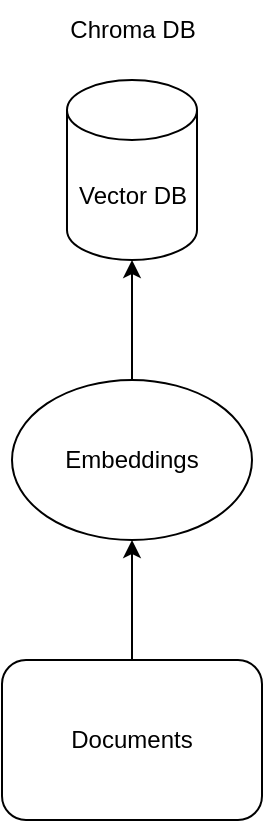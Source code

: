 <mxfile version="25.0.3">
  <diagram id="C5RBs43oDa-KdzZeNtuy" name="Page-1">
    <mxGraphModel dx="1674" dy="750" grid="1" gridSize="10" guides="1" tooltips="1" connect="1" arrows="1" fold="1" page="1" pageScale="1" pageWidth="827" pageHeight="1169" math="0" shadow="0">
      <root>
        <mxCell id="WIyWlLk6GJQsqaUBKTNV-0" />
        <mxCell id="WIyWlLk6GJQsqaUBKTNV-1" parent="WIyWlLk6GJQsqaUBKTNV-0" />
        <mxCell id="ORhU1XM5uyNUmvRX6ED5-3" value="" style="edgeStyle=orthogonalEdgeStyle;rounded=0;orthogonalLoop=1;jettySize=auto;html=1;" edge="1" parent="WIyWlLk6GJQsqaUBKTNV-1" source="ORhU1XM5uyNUmvRX6ED5-0" target="ORhU1XM5uyNUmvRX6ED5-2">
          <mxGeometry relative="1" as="geometry" />
        </mxCell>
        <mxCell id="ORhU1XM5uyNUmvRX6ED5-0" value="Documents" style="rounded=1;whiteSpace=wrap;html=1;" vertex="1" parent="WIyWlLk6GJQsqaUBKTNV-1">
          <mxGeometry x="110" y="450" width="130" height="80" as="geometry" />
        </mxCell>
        <mxCell id="ORhU1XM5uyNUmvRX6ED5-1" value="Vector DB" style="shape=cylinder3;whiteSpace=wrap;html=1;boundedLbl=1;backgroundOutline=1;size=15;" vertex="1" parent="WIyWlLk6GJQsqaUBKTNV-1">
          <mxGeometry x="142.5" y="160" width="65" height="90" as="geometry" />
        </mxCell>
        <mxCell id="ORhU1XM5uyNUmvRX6ED5-2" value="Embeddings" style="ellipse;whiteSpace=wrap;html=1;" vertex="1" parent="WIyWlLk6GJQsqaUBKTNV-1">
          <mxGeometry x="115" y="310" width="120" height="80" as="geometry" />
        </mxCell>
        <mxCell id="ORhU1XM5uyNUmvRX6ED5-4" style="edgeStyle=orthogonalEdgeStyle;rounded=0;orthogonalLoop=1;jettySize=auto;html=1;entryX=0.5;entryY=1;entryDx=0;entryDy=0;entryPerimeter=0;" edge="1" parent="WIyWlLk6GJQsqaUBKTNV-1" source="ORhU1XM5uyNUmvRX6ED5-2" target="ORhU1XM5uyNUmvRX6ED5-1">
          <mxGeometry relative="1" as="geometry" />
        </mxCell>
        <mxCell id="ORhU1XM5uyNUmvRX6ED5-5" value="Chroma DB" style="text;html=1;align=center;verticalAlign=middle;whiteSpace=wrap;rounded=0;" vertex="1" parent="WIyWlLk6GJQsqaUBKTNV-1">
          <mxGeometry x="137.5" y="120" width="75" height="30" as="geometry" />
        </mxCell>
      </root>
    </mxGraphModel>
  </diagram>
</mxfile>
